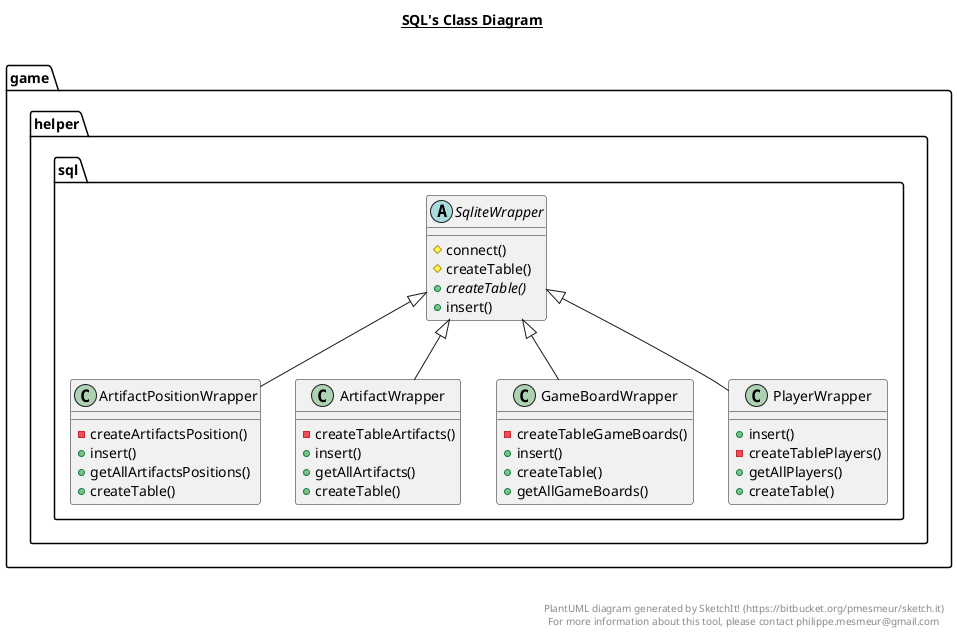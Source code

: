 @startuml

title __SQL's Class Diagram__\n

  package game {
    package game.helper.sql {
      class ArtifactPositionWrapper {
          - createArtifactsPosition()
          + insert()
          + getAllArtifactsPositions()
          + createTable()
      }
    }
  }
  

  package game {
    package game.helper.sql {
      class ArtifactWrapper {
          - createTableArtifacts()
          + insert()
          + getAllArtifacts()
          + createTable()
      }
    }
  }
  

  package game {
    package game.helper.sql {
      class GameBoardWrapper {
          - createTableGameBoards()
          + insert()
          + createTable()
          + getAllGameBoards()
      }
    }
  }
  

  package game {
    package game.helper.sql {
      class PlayerWrapper {
          + insert()
          - createTablePlayers()
          + getAllPlayers()
          + createTable()
      }
    }
  }
  

  package game {
    package game.helper.sql {
      abstract class SqliteWrapper {
          # connect()
          # createTable()
          {abstract} + createTable()
          + insert()
      }
    }
  }
  

  ArtifactPositionWrapper -up-|> SqliteWrapper
  ArtifactWrapper -up-|> SqliteWrapper
  GameBoardWrapper -up-|> SqliteWrapper
  PlayerWrapper -up-|> SqliteWrapper


right footer


PlantUML diagram generated by SketchIt! (https://bitbucket.org/pmesmeur/sketch.it)
For more information about this tool, please contact philippe.mesmeur@gmail.com
endfooter

@enduml
